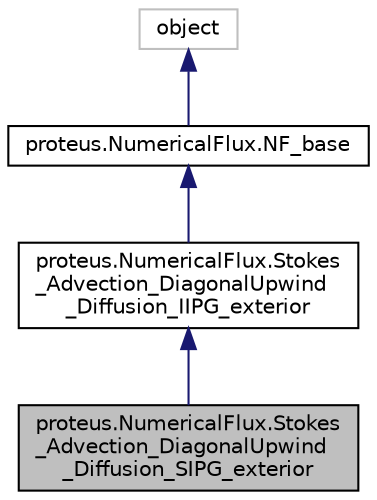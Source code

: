 digraph "proteus.NumericalFlux.Stokes_Advection_DiagonalUpwind_Diffusion_SIPG_exterior"
{
 // LATEX_PDF_SIZE
  edge [fontname="Helvetica",fontsize="10",labelfontname="Helvetica",labelfontsize="10"];
  node [fontname="Helvetica",fontsize="10",shape=record];
  Node1 [label="proteus.NumericalFlux.Stokes\l_Advection_DiagonalUpwind\l_Diffusion_SIPG_exterior",height=0.2,width=0.4,color="black", fillcolor="grey75", style="filled", fontcolor="black",tooltip=" "];
  Node2 -> Node1 [dir="back",color="midnightblue",fontsize="10",style="solid",fontname="Helvetica"];
  Node2 [label="proteus.NumericalFlux.Stokes\l_Advection_DiagonalUpwind\l_Diffusion_IIPG_exterior",height=0.2,width=0.4,color="black", fillcolor="white", style="filled",URL="$d5/d69/classproteus_1_1NumericalFlux_1_1Stokes__Advection__DiagonalUpwind__Diffusion__IIPG__exterior.html",tooltip=" "];
  Node3 -> Node2 [dir="back",color="midnightblue",fontsize="10",style="solid",fontname="Helvetica"];
  Node3 [label="proteus.NumericalFlux.NF_base",height=0.2,width=0.4,color="black", fillcolor="white", style="filled",URL="$df/d6e/classproteus_1_1NumericalFlux_1_1NF__base.html",tooltip=" "];
  Node4 -> Node3 [dir="back",color="midnightblue",fontsize="10",style="solid",fontname="Helvetica"];
  Node4 [label="object",height=0.2,width=0.4,color="grey75", fillcolor="white", style="filled",tooltip=" "];
}
